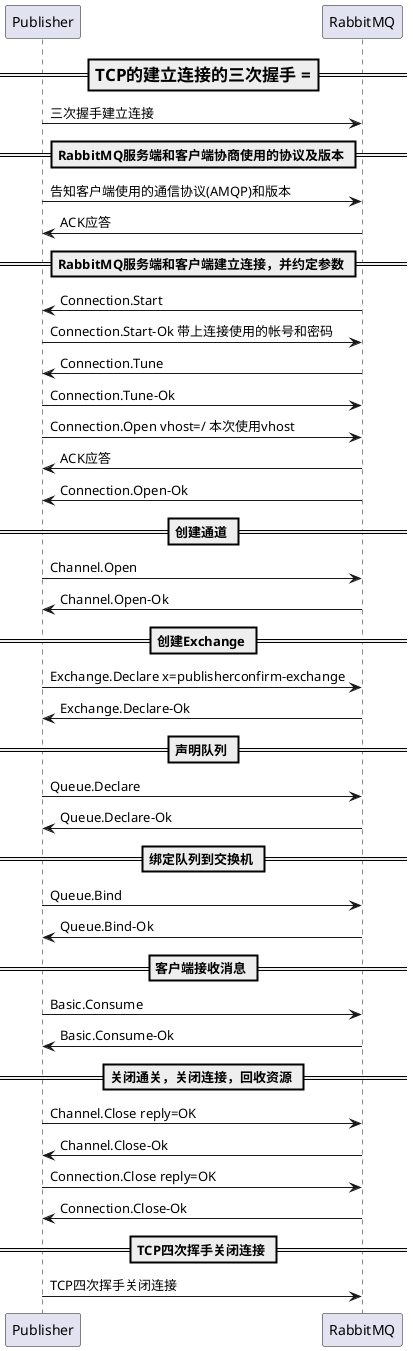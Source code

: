 @startuml
=== TCP的建立连接的三次握手 ===
Publisher -> RabbitMQ : 三次握手建立连接
== RabbitMQ服务端和客户端协商使用的协议及版本 ==
Publisher -> RabbitMQ : 告知客户端使用的通信协议(AMQP)和版本
RabbitMQ -> Publisher : ACK应答
== RabbitMQ服务端和客户端建立连接，并约定参数 ==
RabbitMQ -> Publisher : Connection.Start
Publisher -> RabbitMQ : Connection.Start-Ok 带上连接使用的帐号和密码
RabbitMQ -> Publisher : Connection.Tune
Publisher -> RabbitMQ : Connection.Tune-Ok
Publisher -> RabbitMQ : Connection.Open vhost=/ 本次使用vhost
RabbitMQ -> Publisher : ACK应答
RabbitMQ -> Publisher : Connection.Open-Ok
== 创建通道 ==
Publisher -> RabbitMQ : Channel.Open
RabbitMQ -> Publisher : Channel.Open-Ok
==  创建Exchange ==
Publisher -> RabbitMQ : Exchange.Declare x=publisherconfirm-exchange
RabbitMQ -> Publisher : Exchange.Declare-Ok
== 声明队列 ==
Publisher -> RabbitMQ : Queue.Declare
RabbitMQ -> Publisher :  Queue.Declare-Ok
== 绑定队列到交换机 ==
Publisher -> RabbitMQ : Queue.Bind
RabbitMQ -> Publisher : Queue.Bind-Ok
==  客户端接收消息 ==
Publisher -> RabbitMQ : Basic.Consume
RabbitMQ -> Publisher : Basic.Consume-Ok
== 关闭通关，关闭连接，回收资源 ==
Publisher -> RabbitMQ : Channel.Close reply=OK
RabbitMQ -> Publisher : Channel.Close-Ok
Publisher -> RabbitMQ : Connection.Close reply=OK
RabbitMQ -> Publisher : Connection.Close-Ok
== TCP四次挥手关闭连接 ==
Publisher -> RabbitMQ : TCP四次挥手关闭连接
@enduml






































